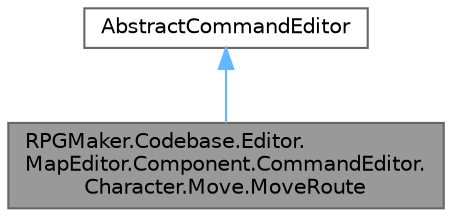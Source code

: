 digraph "RPGMaker.Codebase.Editor.MapEditor.Component.CommandEditor.Character.Move.MoveRoute"
{
 // LATEX_PDF_SIZE
  bgcolor="transparent";
  edge [fontname=Helvetica,fontsize=10,labelfontname=Helvetica,labelfontsize=10];
  node [fontname=Helvetica,fontsize=10,shape=box,height=0.2,width=0.4];
  Node1 [id="Node000001",label="RPGMaker.Codebase.Editor.\lMapEditor.Component.CommandEditor.\lCharacter.Move.MoveRoute",height=0.2,width=0.4,color="gray40", fillcolor="grey60", style="filled", fontcolor="black",tooltip="『移動ルートの指定』イベントコマンドの編集UI。"];
  Node2 -> Node1 [id="edge1_Node000001_Node000002",dir="back",color="steelblue1",style="solid",tooltip=" "];
  Node2 [id="Node000002",label="AbstractCommandEditor",height=0.2,width=0.4,color="gray40", fillcolor="white", style="filled",URL="$d3/ded/class_r_p_g_maker_1_1_codebase_1_1_editor_1_1_map_editor_1_1_component_1_1_command_editor_1_1_abstract_command_editor.html",tooltip=" "];
}
